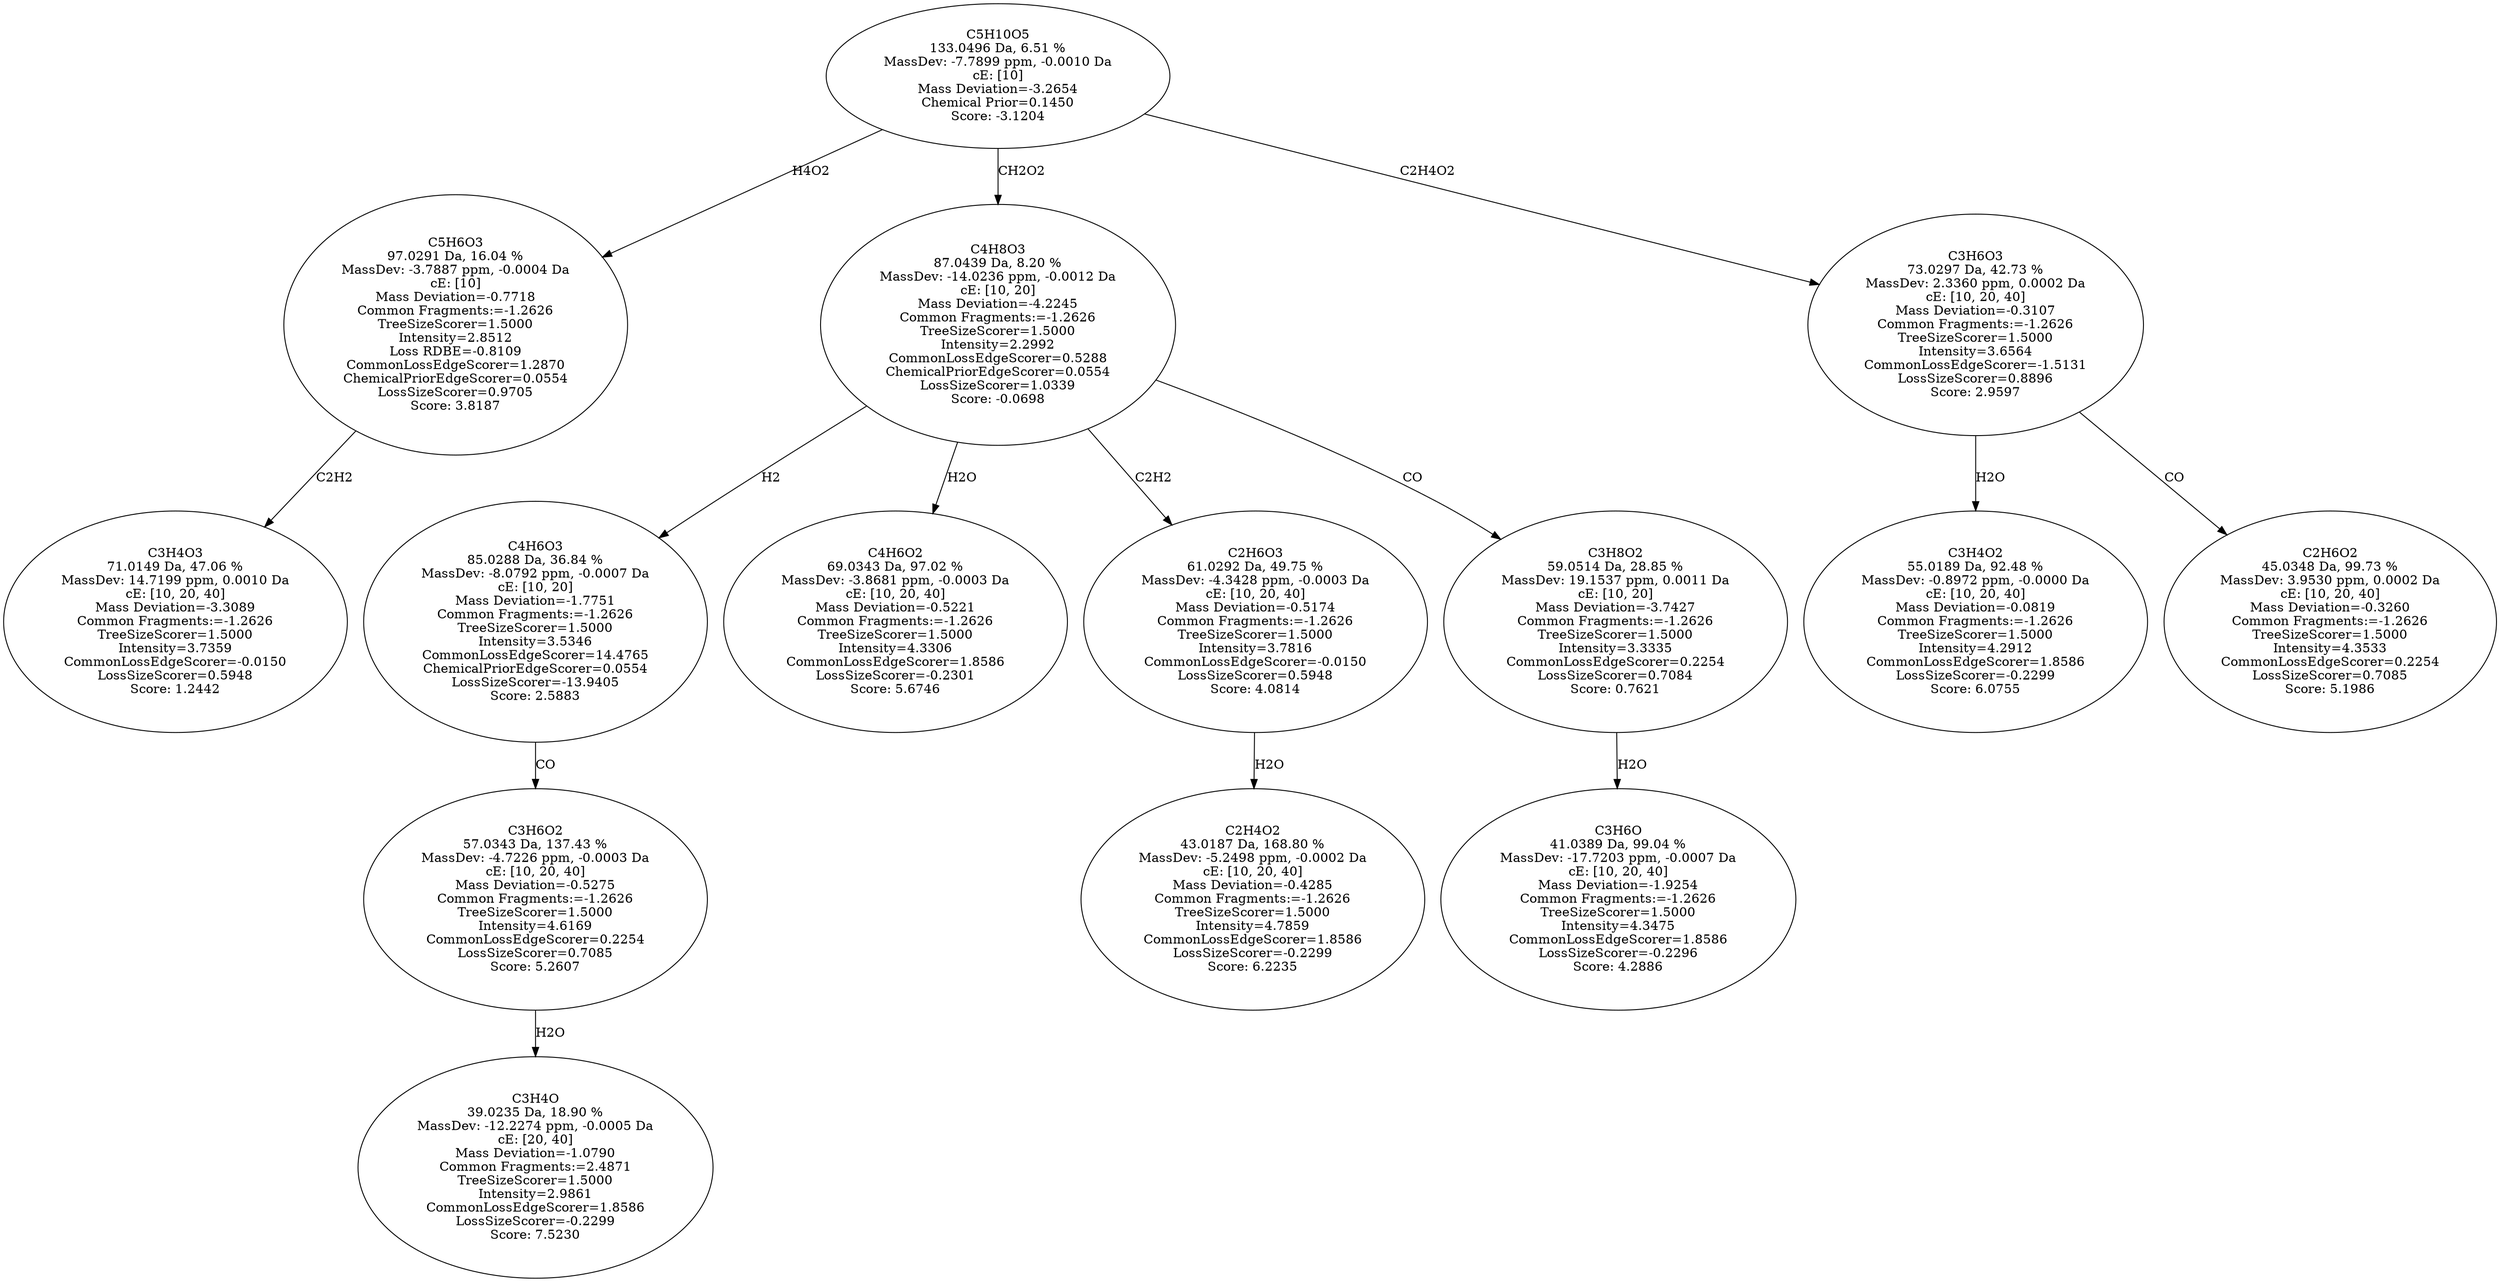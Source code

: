 strict digraph {
v1 [label="C3H4O3\n71.0149 Da, 47.06 %\nMassDev: 14.7199 ppm, 0.0010 Da\ncE: [10, 20, 40]\nMass Deviation=-3.3089\nCommon Fragments:=-1.2626\nTreeSizeScorer=1.5000\nIntensity=3.7359\nCommonLossEdgeScorer=-0.0150\nLossSizeScorer=0.5948\nScore: 1.2442"];
v2 [label="C5H6O3\n97.0291 Da, 16.04 %\nMassDev: -3.7887 ppm, -0.0004 Da\ncE: [10]\nMass Deviation=-0.7718\nCommon Fragments:=-1.2626\nTreeSizeScorer=1.5000\nIntensity=2.8512\nLoss RDBE=-0.8109\nCommonLossEdgeScorer=1.2870\nChemicalPriorEdgeScorer=0.0554\nLossSizeScorer=0.9705\nScore: 3.8187"];
v3 [label="C3H4O\n39.0235 Da, 18.90 %\nMassDev: -12.2274 ppm, -0.0005 Da\ncE: [20, 40]\nMass Deviation=-1.0790\nCommon Fragments:=2.4871\nTreeSizeScorer=1.5000\nIntensity=2.9861\nCommonLossEdgeScorer=1.8586\nLossSizeScorer=-0.2299\nScore: 7.5230"];
v4 [label="C3H6O2\n57.0343 Da, 137.43 %\nMassDev: -4.7226 ppm, -0.0003 Da\ncE: [10, 20, 40]\nMass Deviation=-0.5275\nCommon Fragments:=-1.2626\nTreeSizeScorer=1.5000\nIntensity=4.6169\nCommonLossEdgeScorer=0.2254\nLossSizeScorer=0.7085\nScore: 5.2607"];
v5 [label="C4H6O3\n85.0288 Da, 36.84 %\nMassDev: -8.0792 ppm, -0.0007 Da\ncE: [10, 20]\nMass Deviation=-1.7751\nCommon Fragments:=-1.2626\nTreeSizeScorer=1.5000\nIntensity=3.5346\nCommonLossEdgeScorer=14.4765\nChemicalPriorEdgeScorer=0.0554\nLossSizeScorer=-13.9405\nScore: 2.5883"];
v6 [label="C4H6O2\n69.0343 Da, 97.02 %\nMassDev: -3.8681 ppm, -0.0003 Da\ncE: [10, 20, 40]\nMass Deviation=-0.5221\nCommon Fragments:=-1.2626\nTreeSizeScorer=1.5000\nIntensity=4.3306\nCommonLossEdgeScorer=1.8586\nLossSizeScorer=-0.2301\nScore: 5.6746"];
v7 [label="C2H4O2\n43.0187 Da, 168.80 %\nMassDev: -5.2498 ppm, -0.0002 Da\ncE: [10, 20, 40]\nMass Deviation=-0.4285\nCommon Fragments:=-1.2626\nTreeSizeScorer=1.5000\nIntensity=4.7859\nCommonLossEdgeScorer=1.8586\nLossSizeScorer=-0.2299\nScore: 6.2235"];
v8 [label="C2H6O3\n61.0292 Da, 49.75 %\nMassDev: -4.3428 ppm, -0.0003 Da\ncE: [10, 20, 40]\nMass Deviation=-0.5174\nCommon Fragments:=-1.2626\nTreeSizeScorer=1.5000\nIntensity=3.7816\nCommonLossEdgeScorer=-0.0150\nLossSizeScorer=0.5948\nScore: 4.0814"];
v9 [label="C3H6O\n41.0389 Da, 99.04 %\nMassDev: -17.7203 ppm, -0.0007 Da\ncE: [10, 20, 40]\nMass Deviation=-1.9254\nCommon Fragments:=-1.2626\nTreeSizeScorer=1.5000\nIntensity=4.3475\nCommonLossEdgeScorer=1.8586\nLossSizeScorer=-0.2296\nScore: 4.2886"];
v10 [label="C3H8O2\n59.0514 Da, 28.85 %\nMassDev: 19.1537 ppm, 0.0011 Da\ncE: [10, 20]\nMass Deviation=-3.7427\nCommon Fragments:=-1.2626\nTreeSizeScorer=1.5000\nIntensity=3.3335\nCommonLossEdgeScorer=0.2254\nLossSizeScorer=0.7084\nScore: 0.7621"];
v11 [label="C4H8O3\n87.0439 Da, 8.20 %\nMassDev: -14.0236 ppm, -0.0012 Da\ncE: [10, 20]\nMass Deviation=-4.2245\nCommon Fragments:=-1.2626\nTreeSizeScorer=1.5000\nIntensity=2.2992\nCommonLossEdgeScorer=0.5288\nChemicalPriorEdgeScorer=0.0554\nLossSizeScorer=1.0339\nScore: -0.0698"];
v12 [label="C3H4O2\n55.0189 Da, 92.48 %\nMassDev: -0.8972 ppm, -0.0000 Da\ncE: [10, 20, 40]\nMass Deviation=-0.0819\nCommon Fragments:=-1.2626\nTreeSizeScorer=1.5000\nIntensity=4.2912\nCommonLossEdgeScorer=1.8586\nLossSizeScorer=-0.2299\nScore: 6.0755"];
v13 [label="C2H6O2\n45.0348 Da, 99.73 %\nMassDev: 3.9530 ppm, 0.0002 Da\ncE: [10, 20, 40]\nMass Deviation=-0.3260\nCommon Fragments:=-1.2626\nTreeSizeScorer=1.5000\nIntensity=4.3533\nCommonLossEdgeScorer=0.2254\nLossSizeScorer=0.7085\nScore: 5.1986"];
v14 [label="C3H6O3\n73.0297 Da, 42.73 %\nMassDev: 2.3360 ppm, 0.0002 Da\ncE: [10, 20, 40]\nMass Deviation=-0.3107\nCommon Fragments:=-1.2626\nTreeSizeScorer=1.5000\nIntensity=3.6564\nCommonLossEdgeScorer=-1.5131\nLossSizeScorer=0.8896\nScore: 2.9597"];
v15 [label="C5H10O5\n133.0496 Da, 6.51 %\nMassDev: -7.7899 ppm, -0.0010 Da\ncE: [10]\nMass Deviation=-3.2654\nChemical Prior=0.1450\nScore: -3.1204"];
v2 -> v1 [label="C2H2"];
v15 -> v2 [label="H4O2"];
v4 -> v3 [label="H2O"];
v5 -> v4 [label="CO"];
v11 -> v5 [label="H2"];
v11 -> v6 [label="H2O"];
v8 -> v7 [label="H2O"];
v11 -> v8 [label="C2H2"];
v10 -> v9 [label="H2O"];
v11 -> v10 [label="CO"];
v15 -> v11 [label="CH2O2"];
v14 -> v12 [label="H2O"];
v14 -> v13 [label="CO"];
v15 -> v14 [label="C2H4O2"];
}
